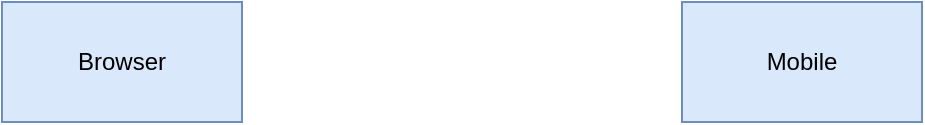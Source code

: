 <mxfile version="22.1.11" type="github">
  <diagram name="Страница — 1" id="3g1diVZyi88-PTpCIeeH">
    <mxGraphModel dx="886" dy="478" grid="1" gridSize="10" guides="1" tooltips="1" connect="1" arrows="1" fold="1" page="1" pageScale="1" pageWidth="827" pageHeight="1169" math="0" shadow="0">
      <root>
        <object label="" OlxApi="Project Started" id="0">
          <mxCell />
        </object>
        <mxCell id="1" parent="0" />
        <mxCell id="kBTbWl9FRxnneDyUdTqb-1" value="Browser" style="rounded=0;whiteSpace=wrap;html=1;fillColor=#dae8fc;strokeColor=#6c8ebf;" vertex="1" parent="1">
          <mxGeometry x="170" y="30" width="120" height="60" as="geometry" />
        </mxCell>
        <mxCell id="kBTbWl9FRxnneDyUdTqb-2" value="Mobile" style="rounded=0;whiteSpace=wrap;html=1;fillColor=#dae8fc;strokeColor=#6c8ebf;" vertex="1" parent="1">
          <mxGeometry x="510" y="30" width="120" height="60" as="geometry" />
        </mxCell>
      </root>
    </mxGraphModel>
  </diagram>
</mxfile>
